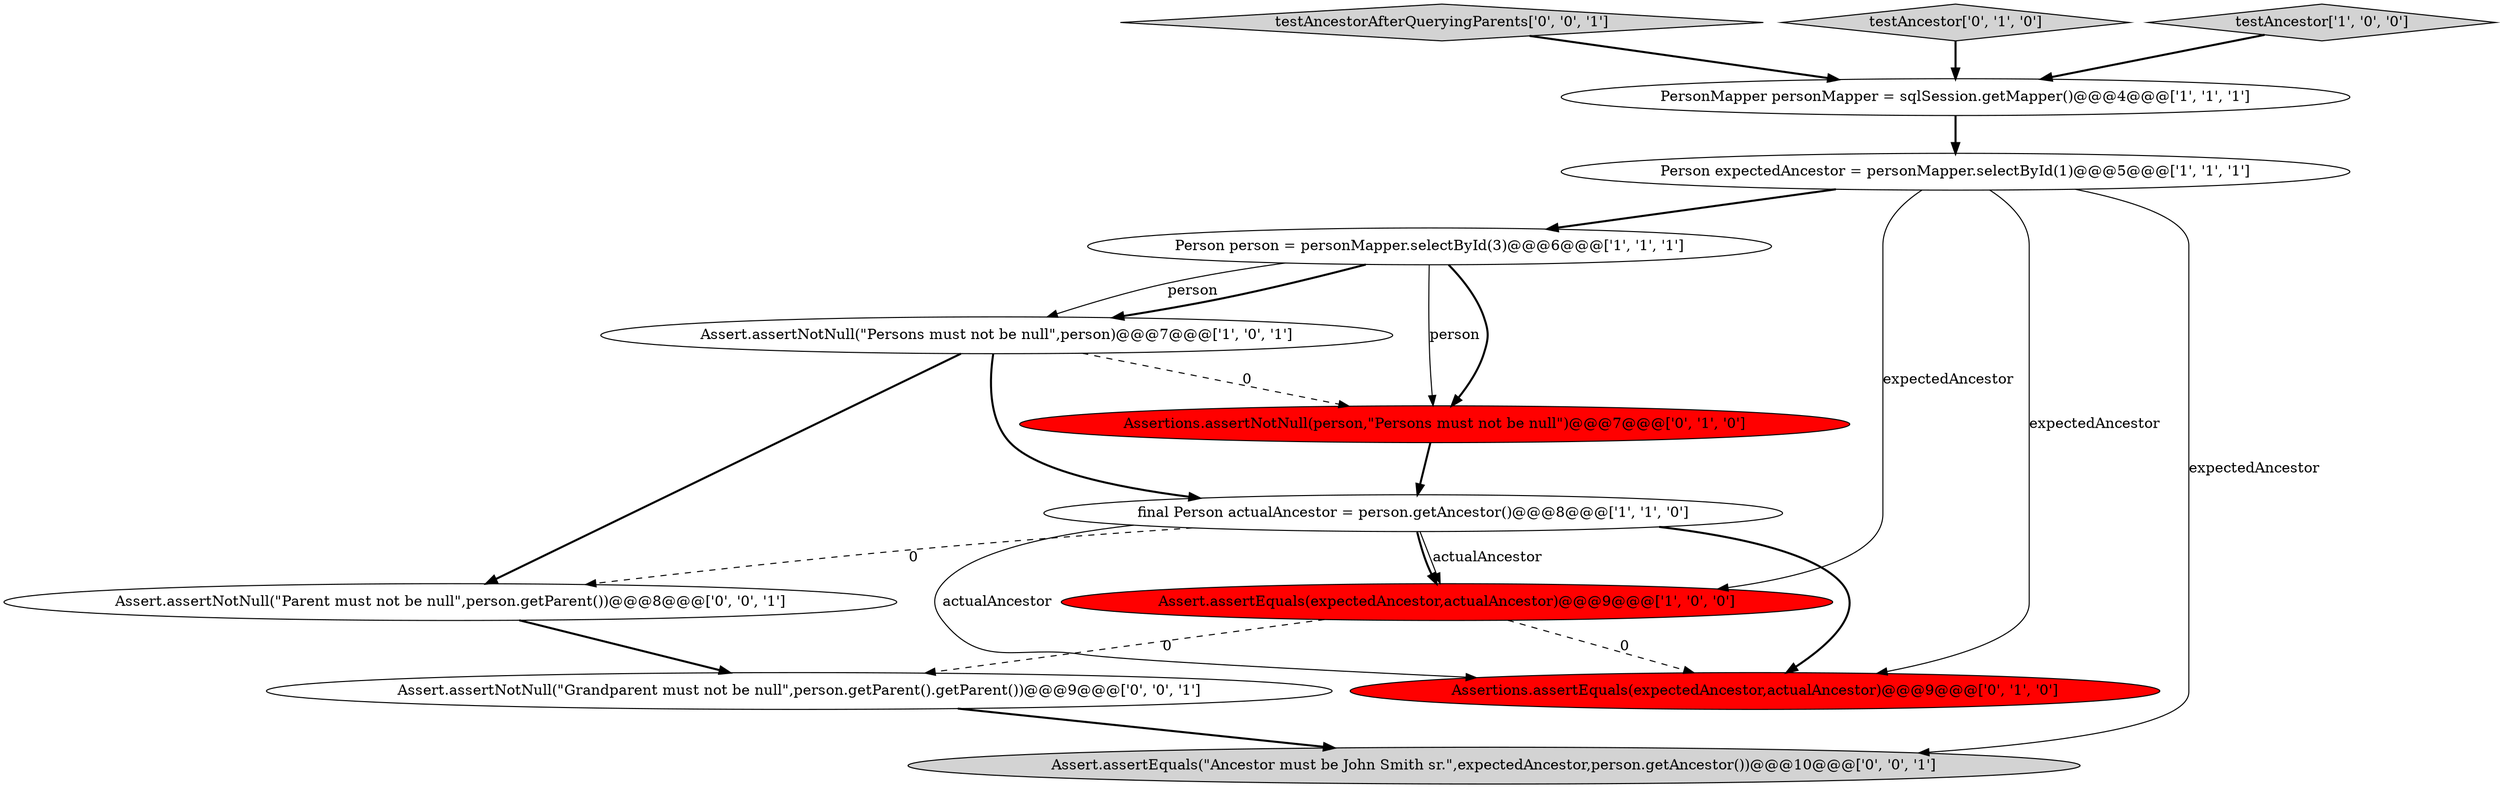 digraph {
12 [style = filled, label = "testAncestorAfterQueryingParents['0', '0', '1']", fillcolor = lightgray, shape = diamond image = "AAA0AAABBB3BBB"];
9 [style = filled, label = "testAncestor['0', '1', '0']", fillcolor = lightgray, shape = diamond image = "AAA0AAABBB2BBB"];
4 [style = filled, label = "Person person = personMapper.selectById(3)@@@6@@@['1', '1', '1']", fillcolor = white, shape = ellipse image = "AAA0AAABBB1BBB"];
6 [style = filled, label = "Person expectedAncestor = personMapper.selectById(1)@@@5@@@['1', '1', '1']", fillcolor = white, shape = ellipse image = "AAA0AAABBB1BBB"];
7 [style = filled, label = "Assertions.assertNotNull(person,\"Persons must not be null\")@@@7@@@['0', '1', '0']", fillcolor = red, shape = ellipse image = "AAA1AAABBB2BBB"];
2 [style = filled, label = "Assert.assertNotNull(\"Persons must not be null\",person)@@@7@@@['1', '0', '1']", fillcolor = white, shape = ellipse image = "AAA0AAABBB1BBB"];
13 [style = filled, label = "Assert.assertNotNull(\"Parent must not be null\",person.getParent())@@@8@@@['0', '0', '1']", fillcolor = white, shape = ellipse image = "AAA0AAABBB3BBB"];
0 [style = filled, label = "final Person actualAncestor = person.getAncestor()@@@8@@@['1', '1', '0']", fillcolor = white, shape = ellipse image = "AAA0AAABBB1BBB"];
11 [style = filled, label = "Assert.assertEquals(\"Ancestor must be John Smith sr.\",expectedAncestor,person.getAncestor())@@@10@@@['0', '0', '1']", fillcolor = lightgray, shape = ellipse image = "AAA0AAABBB3BBB"];
10 [style = filled, label = "Assert.assertNotNull(\"Grandparent must not be null\",person.getParent().getParent())@@@9@@@['0', '0', '1']", fillcolor = white, shape = ellipse image = "AAA0AAABBB3BBB"];
5 [style = filled, label = "testAncestor['1', '0', '0']", fillcolor = lightgray, shape = diamond image = "AAA0AAABBB1BBB"];
8 [style = filled, label = "Assertions.assertEquals(expectedAncestor,actualAncestor)@@@9@@@['0', '1', '0']", fillcolor = red, shape = ellipse image = "AAA1AAABBB2BBB"];
3 [style = filled, label = "PersonMapper personMapper = sqlSession.getMapper()@@@4@@@['1', '1', '1']", fillcolor = white, shape = ellipse image = "AAA0AAABBB1BBB"];
1 [style = filled, label = "Assert.assertEquals(expectedAncestor,actualAncestor)@@@9@@@['1', '0', '0']", fillcolor = red, shape = ellipse image = "AAA1AAABBB1BBB"];
5->3 [style = bold, label=""];
13->10 [style = bold, label=""];
0->1 [style = solid, label="actualAncestor"];
0->8 [style = solid, label="actualAncestor"];
3->6 [style = bold, label=""];
7->0 [style = bold, label=""];
4->2 [style = bold, label=""];
1->10 [style = dashed, label="0"];
2->7 [style = dashed, label="0"];
4->7 [style = bold, label=""];
2->13 [style = bold, label=""];
6->4 [style = bold, label=""];
2->0 [style = bold, label=""];
4->2 [style = solid, label="person"];
0->1 [style = bold, label=""];
0->13 [style = dashed, label="0"];
0->8 [style = bold, label=""];
9->3 [style = bold, label=""];
1->8 [style = dashed, label="0"];
12->3 [style = bold, label=""];
6->8 [style = solid, label="expectedAncestor"];
6->1 [style = solid, label="expectedAncestor"];
4->7 [style = solid, label="person"];
6->11 [style = solid, label="expectedAncestor"];
10->11 [style = bold, label=""];
}
